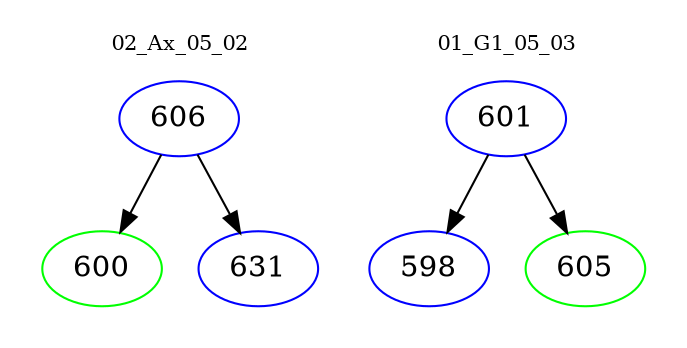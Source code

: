 digraph{
subgraph cluster_0 {
color = white
label = "02_Ax_05_02";
fontsize=10;
T0_606 [label="606", color="blue"]
T0_606 -> T0_600 [color="black"]
T0_600 [label="600", color="green"]
T0_606 -> T0_631 [color="black"]
T0_631 [label="631", color="blue"]
}
subgraph cluster_1 {
color = white
label = "01_G1_05_03";
fontsize=10;
T1_601 [label="601", color="blue"]
T1_601 -> T1_598 [color="black"]
T1_598 [label="598", color="blue"]
T1_601 -> T1_605 [color="black"]
T1_605 [label="605", color="green"]
}
}
